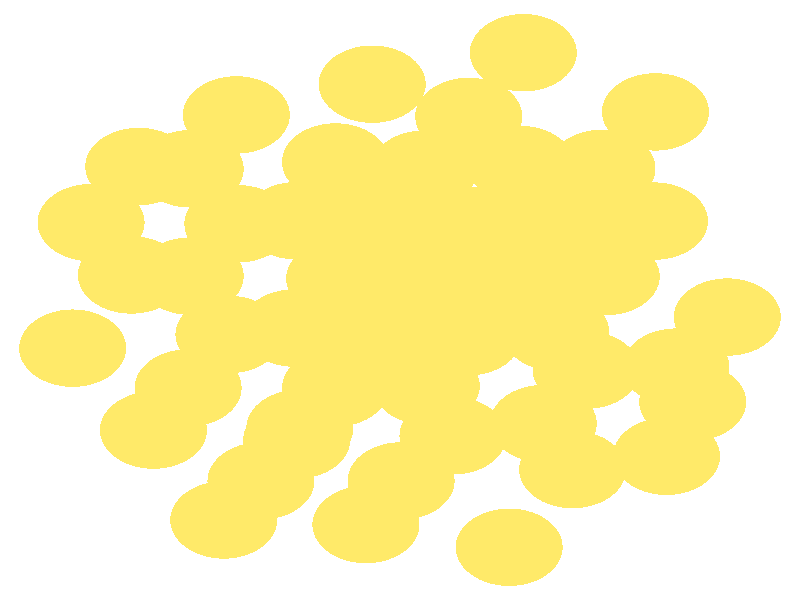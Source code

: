 #include "colors.inc"
#include "finish.inc"

global_settings {assumed_gamma 1 max_trace_level 6}
background {color White}
camera {orthographic
  right -15.25*x up 15.82*y
  direction 1.00*z
  location <0,0,50.00> look_at <0,0,0>}
light_source {<  2.00,   3.00,  40.00> color White
  area_light <0.70, 0, 0>, <0, 0.70, 0>, 3, 3
  adaptive 1 jitter}

#declare simple = finish {phong 0.7}
#declare pale = finish {ambient .5 diffuse .85 roughness .001 specular 0.200 }
#declare intermediate = finish {ambient 0.3 diffuse 0.6 specular 0.10 roughness 0.04 }
#declare vmd = finish {ambient .0 diffuse .65 phong 0.1 phong_size 40. specular 0.500 }
#declare jmol = finish {ambient .2 diffuse .6 specular 1 roughness .001 metallic}
#declare ase2 = finish {ambient 0.05 brilliance 3 diffuse 0.6 metallic specular 0.70 roughness 0.04 reflection 0.15}
#declare ase3 = finish {ambient .15 brilliance 2 diffuse .6 metallic specular 1. roughness .001 reflection .0}
#declare glass = finish {ambient .05 diffuse .3 specular 1. roughness .001}
#declare Rcell = 0.050;
#declare Rbond = 0.100;

#macro atom(LOC, R, COL, FIN)
  sphere{LOC, R texture{pigment{COL} finish{FIN}}}
#end
#macro constrain(LOC, R, COL, FIN)
union{torus{R, Rcell rotate 45*z texture{pigment{COL} finish{FIN}}}
      torus{R, Rcell rotate -45*z texture{pigment{COL} finish{FIN}}}
      translate LOC}
#end

atom(< -1.97,  -3.69,  -6.06>, 1.02, rgb <1.00, 0.82, 0.14>, ase3) // #0 
atom(< -1.23,  -2.32,  -3.52>, 1.02, rgb <1.00, 0.82, 0.14>, ase3) // #1 
atom(< -0.23,  -1.28,  -1.05>, 1.02, rgb <1.00, 0.82, 0.14>, ase3) // #2 
atom(<  0.50,  -2.27,  -5.84>, 1.02, rgb <1.00, 0.82, 0.14>, ase3) // #3 
atom(<  1.30,  -0.97,  -3.43>, 1.02, rgb <1.00, 0.82, 0.14>, ase3) // #4 
atom(<  2.25,   0.63,  -1.27>, 1.02, rgb <1.00, 0.82, 0.14>, ase3) // #5 
atom(< -2.02,  -0.74,  -5.85>, 1.02, rgb <1.00, 0.82, 0.14>, ase3) // #6 
atom(< -1.15,   0.57,  -3.38>, 1.02, rgb <1.00, 0.82, 0.14>, ase3) // #7 
atom(< -0.34,   1.98,  -1.12>, 1.02, rgb <1.00, 0.82, 0.14>, ase3) // #8 
atom(< -4.04,  -2.32,  -4.32>, 1.02, rgb <1.00, 0.82, 0.14>, ase3) // #9 
atom(< -3.26,  -0.91,  -1.90>, 1.02, rgb <1.00, 0.82, 0.14>, ase3) // #10 
atom(< -2.65,  -4.77,  -3.39>, 1.02, rgb <1.00, 0.82, 0.14>, ase3) // #11 
atom(< -1.91,  -3.38,  -0.92>, 1.02, rgb <1.00, 0.82, 0.14>, ase3) // #12 
atom(<  0.02,  -4.77,  -4.39>, 1.02, rgb <1.00, 0.82, 0.14>, ase3) // #13 
atom(<  1.01,  -3.58,  -2.00>, 1.02, rgb <1.00, 0.82, 0.14>, ase3) // #14 
atom(<  2.97,  -0.85,  -5.90>, 1.02, rgb <1.00, 0.82, 0.14>, ase3) // #15 
atom(<  3.93,   0.62,  -3.52>, 1.02, rgb <1.00, 0.82, 0.14>, ase3) // #16 
atom(<  4.85,   2.08,  -1.24>, 1.02, rgb <1.00, 0.82, 0.14>, ase3) // #17 
atom(<  0.51,   0.58,  -5.76>, 1.02, rgb <1.00, 0.82, 0.14>, ase3) // #18 
atom(<  1.36,   1.97,  -3.44>, 1.02, rgb <1.00, 0.82, 0.14>, ase3) // #19 
atom(<  2.30,   3.57,  -1.29>, 1.02, rgb <1.00, 0.82, 0.14>, ase3) // #20 
atom(< -1.98,   2.09,  -5.71>, 1.02, rgb <1.00, 0.82, 0.14>, ase3) // #21 
atom(< -1.23,   3.64,  -3.36>, 1.02, rgb <1.00, 0.82, 0.14>, ase3) // #22 
atom(< -0.53,   5.69,  -0.81>, 1.02, rgb <1.00, 0.82, 0.14>, ase3) // #23 
atom(< -4.00,   0.63,  -4.26>, 1.02, rgb <1.00, 0.82, 0.14>, ase3) // #24 
atom(< -3.09,   2.01,  -1.75>, 1.02, rgb <1.00, 0.82, 0.14>, ase3) // #25 
atom(< -6.24,  -1.27,  -2.65>, 1.02, rgb <1.00, 0.82, 0.14>, ase3) // #26 
atom(< -5.12,   0.66,  -0.18>, 1.02, rgb <1.00, 0.82, 0.14>, ase3) // #27 
atom(< -4.70,  -3.43,  -1.75>, 1.02, rgb <1.00, 0.82, 0.14>, ase3) // #28 
atom(< -3.36,  -5.80,  -0.73>, 1.02, rgb <1.00, 0.82, 0.14>, ase3) // #29 
atom(< -0.65,  -5.92,  -1.71>, 1.02, rgb <1.00, 0.82, 0.14>, ase3) // #30 
atom(<  2.08,  -6.52,  -2.38>, 1.02, rgb <1.00, 0.82, 0.14>, ase3) // #31 
atom(<  3.29,  -4.47,  -0.37>, 1.02, rgb <1.00, 0.82, 0.14>, ase3) // #32 
atom(<  2.73,  -3.26,  -4.30>, 1.02, rgb <1.00, 0.82, 0.14>, ase3) // #33 
atom(<  3.55,  -1.85,  -1.87>, 1.02, rgb <1.00, 0.82, 0.14>, ase3) // #34 
atom(<  2.98,   2.02,  -5.94>, 1.02, rgb <1.00, 0.82, 0.14>, ase3) // #35 
atom(<  3.85,   3.47,  -3.64>, 1.02, rgb <1.00, 0.82, 0.14>, ase3) // #36 
atom(<  4.87,   4.96,  -1.45>, 1.02, rgb <1.00, 0.82, 0.14>, ase3) // #37 
atom(<  0.46,   3.45,  -5.82>, 1.02, rgb <1.00, 0.82, 0.14>, ase3) // #38 
atom(<  1.31,   4.84,  -3.47>, 1.02, rgb <1.00, 0.82, 0.14>, ase3) // #39 
atom(<  2.35,   6.52,  -1.42>, 1.02, rgb <1.00, 0.82, 0.14>, ase3) // #40 
atom(< -4.00,   3.46,  -4.30>, 1.02, rgb <1.00, 0.82, 0.14>, ase3) // #41 
atom(< -3.12,   4.88,  -1.89>, 1.02, rgb <1.00, 0.82, 0.14>, ase3) // #42 
atom(< -5.89,   2.04,  -2.68>, 1.02, rgb <1.00, 0.82, 0.14>, ase3) // #43 
atom(< -4.98,   3.52,  -0.15>, 1.02, rgb <1.00, 0.82, 0.14>, ase3) // #44 
atom(<  5.08,  -4.12,  -2.54>, 1.02, rgb <1.00, 0.82, 0.14>, ase3) // #45 
atom(<  5.58,  -2.69,   0.00>, 1.02, rgb <1.00, 0.82, 0.14>, ase3) // #46 
atom(<  5.26,  -1.77,  -4.08>, 1.02, rgb <1.00, 0.82, 0.14>, ase3) // #47 
atom(<  6.24,  -0.45,  -1.72>, 1.02, rgb <1.00, 0.82, 0.14>, ase3) // #48 
atom(< -0.39,  -0.61,  -8.30>, 1.02, rgb <1.00, 0.82, 0.14>, ase3) // #49 
